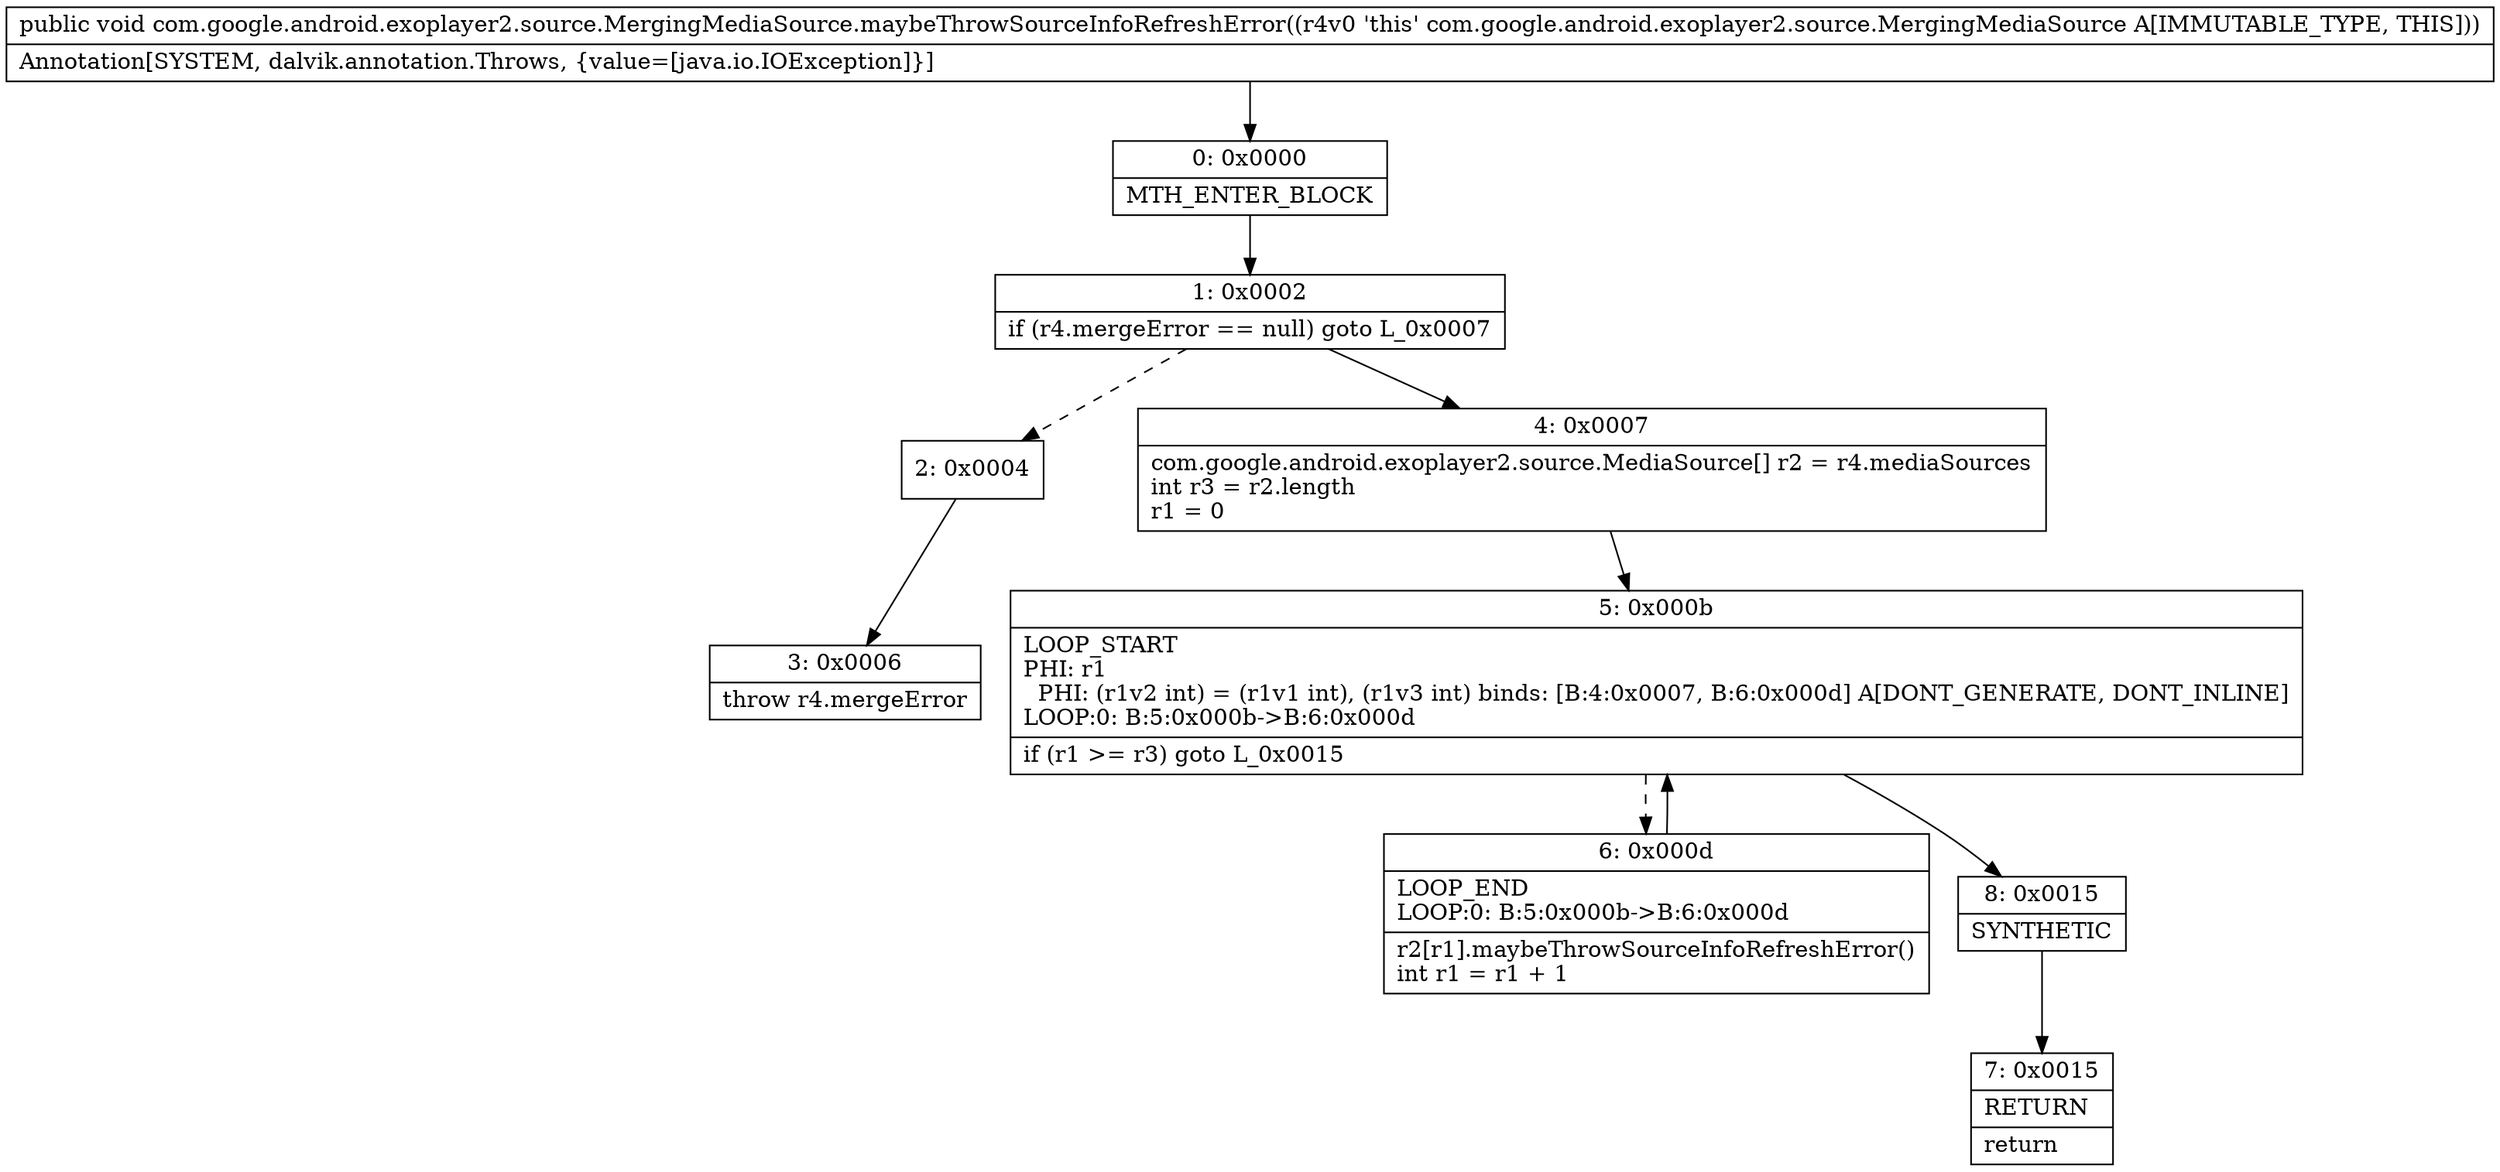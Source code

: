 digraph "CFG forcom.google.android.exoplayer2.source.MergingMediaSource.maybeThrowSourceInfoRefreshError()V" {
Node_0 [shape=record,label="{0\:\ 0x0000|MTH_ENTER_BLOCK\l}"];
Node_1 [shape=record,label="{1\:\ 0x0002|if (r4.mergeError == null) goto L_0x0007\l}"];
Node_2 [shape=record,label="{2\:\ 0x0004}"];
Node_3 [shape=record,label="{3\:\ 0x0006|throw r4.mergeError\l}"];
Node_4 [shape=record,label="{4\:\ 0x0007|com.google.android.exoplayer2.source.MediaSource[] r2 = r4.mediaSources\lint r3 = r2.length\lr1 = 0\l}"];
Node_5 [shape=record,label="{5\:\ 0x000b|LOOP_START\lPHI: r1 \l  PHI: (r1v2 int) = (r1v1 int), (r1v3 int) binds: [B:4:0x0007, B:6:0x000d] A[DONT_GENERATE, DONT_INLINE]\lLOOP:0: B:5:0x000b\-\>B:6:0x000d\l|if (r1 \>= r3) goto L_0x0015\l}"];
Node_6 [shape=record,label="{6\:\ 0x000d|LOOP_END\lLOOP:0: B:5:0x000b\-\>B:6:0x000d\l|r2[r1].maybeThrowSourceInfoRefreshError()\lint r1 = r1 + 1\l}"];
Node_7 [shape=record,label="{7\:\ 0x0015|RETURN\l|return\l}"];
Node_8 [shape=record,label="{8\:\ 0x0015|SYNTHETIC\l}"];
MethodNode[shape=record,label="{public void com.google.android.exoplayer2.source.MergingMediaSource.maybeThrowSourceInfoRefreshError((r4v0 'this' com.google.android.exoplayer2.source.MergingMediaSource A[IMMUTABLE_TYPE, THIS]))  | Annotation[SYSTEM, dalvik.annotation.Throws, \{value=[java.io.IOException]\}]\l}"];
MethodNode -> Node_0;
Node_0 -> Node_1;
Node_1 -> Node_2[style=dashed];
Node_1 -> Node_4;
Node_2 -> Node_3;
Node_4 -> Node_5;
Node_5 -> Node_6[style=dashed];
Node_5 -> Node_8;
Node_6 -> Node_5;
Node_8 -> Node_7;
}

